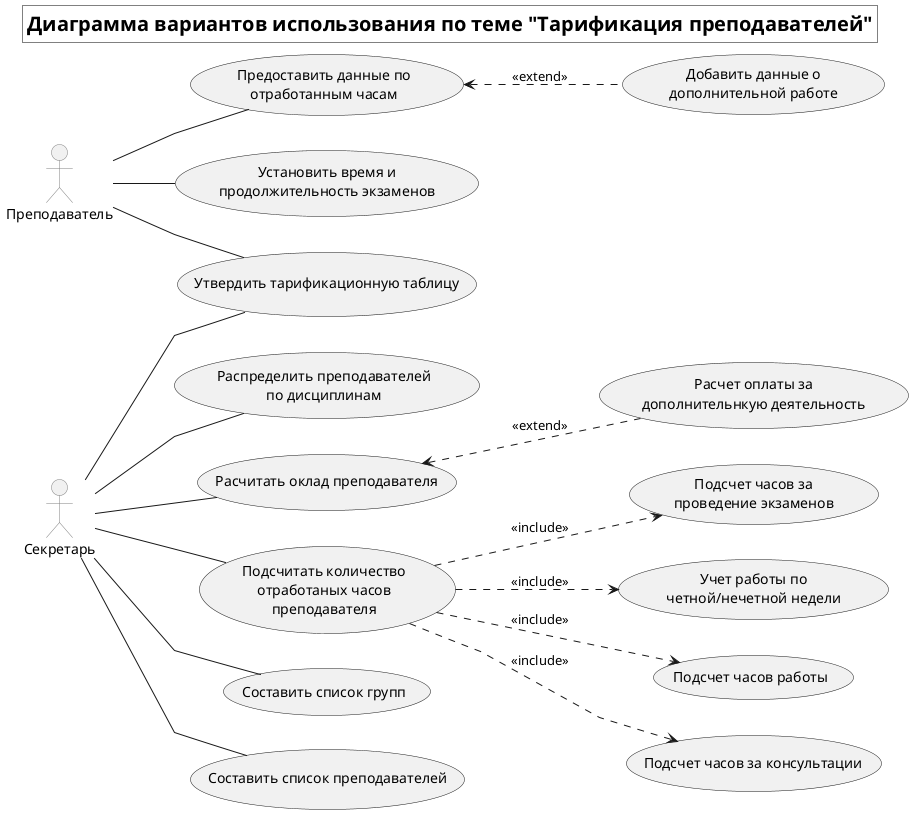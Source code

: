 @startuml Диаграмма вариантов использования

skinparam TitleFontSize 20
skinparam TitleBorderColor Grey

skinparam Linetype polyline

title 
Диаграмма вариантов использования по теме "Тарификация преподавателей"
end title

left to right direction

:Преподаватель: as teacher
:Секретарь: as secretary

secretary -- (Составить список групп)
secretary -- (Составить список преподавателей)
secretary -- (Распределить преподавателей\nпо дисциплинам)

(Расчитать оклад преподавателя) as calculatePayment
(Подсчитать количество\nотработаных часов\nпреподавателя) as calculateHours
(Утвердить тарификационную таблицу) as approveTable

secretary -- calculateHours
calculateHours ..> (Подсчет часов работы) : <<include>>
calculateHours ..> (Подсчет часов за консультации) : <<include>>
calculateHours ..> (Подсчет часов за\nпроведение экзаменов) : <<include>>
calculateHours ..> (Учет работы по\nчетной/нечетной недели) : <<include>>

secretary -- calculatePayment
calculatePayment <.. (Расчет оплаты за\nдополнительнкую деятельность) : <<extend>>

teacher -- (Предоставить данные по\nотработанным часам)
(Предоставить данные по\nотработанным часам) <.. (Добавить данные о\nдополнительной работе) : <<extend>>
teacher -- (Установить время и\nпродолжительность экзаменов)

teacher -- approveTable
secretary -- approveTable

@enduml
